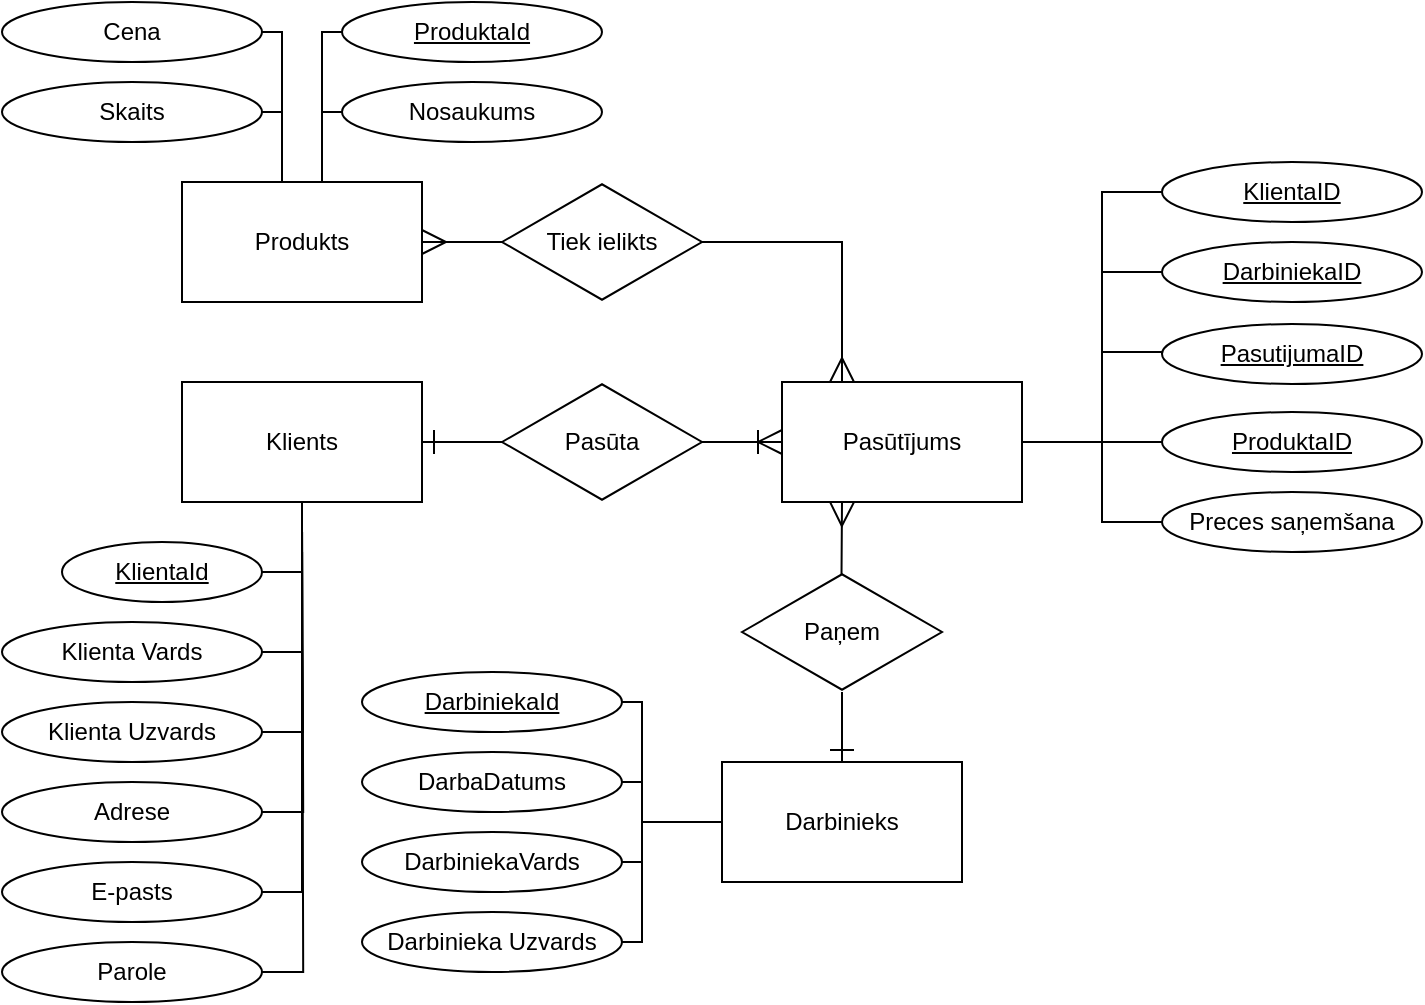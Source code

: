 <mxfile version="20.6.0" type="github">
  <diagram id="C5RBs43oDa-KdzZeNtuy" name="Page-1">
    <mxGraphModel dx="1038" dy="543" grid="1" gridSize="10" guides="1" tooltips="1" connect="1" arrows="1" fold="1" page="1" pageScale="1" pageWidth="827" pageHeight="1169" math="0" shadow="0">
      <root>
        <mxCell id="WIyWlLk6GJQsqaUBKTNV-0" />
        <mxCell id="WIyWlLk6GJQsqaUBKTNV-1" parent="WIyWlLk6GJQsqaUBKTNV-0" />
        <mxCell id="M2eFU0b9O7g4tf3ZistW-39" style="edgeStyle=orthogonalEdgeStyle;rounded=0;orthogonalLoop=1;jettySize=auto;html=1;endArrow=none;endFill=0;startArrow=ERone;startFill=0;startSize=10;" parent="WIyWlLk6GJQsqaUBKTNV-1" source="M2eFU0b9O7g4tf3ZistW-18" target="M2eFU0b9O7g4tf3ZistW-20" edge="1">
          <mxGeometry relative="1" as="geometry" />
        </mxCell>
        <mxCell id="M2eFU0b9O7g4tf3ZistW-18" value="Klients" style="rounded=0;whiteSpace=wrap;html=1;" parent="WIyWlLk6GJQsqaUBKTNV-1" vertex="1">
          <mxGeometry x="100" y="370" width="120" height="60" as="geometry" />
        </mxCell>
        <mxCell id="M2eFU0b9O7g4tf3ZistW-36" style="edgeStyle=orthogonalEdgeStyle;rounded=0;orthogonalLoop=1;jettySize=auto;html=1;entryX=0;entryY=0.5;entryDx=0;entryDy=0;endArrow=ERoneToMany;endFill=0;endSize=10;" parent="WIyWlLk6GJQsqaUBKTNV-1" source="M2eFU0b9O7g4tf3ZistW-20" target="M2eFU0b9O7g4tf3ZistW-23" edge="1">
          <mxGeometry relative="1" as="geometry" />
        </mxCell>
        <mxCell id="M2eFU0b9O7g4tf3ZistW-20" value="Pasūta" style="html=1;whiteSpace=wrap;aspect=fixed;shape=isoRectangle;" parent="WIyWlLk6GJQsqaUBKTNV-1" vertex="1">
          <mxGeometry x="260" y="370" width="100" height="60" as="geometry" />
        </mxCell>
        <mxCell id="M2eFU0b9O7g4tf3ZistW-23" value="Pasūtījums" style="rounded=0;whiteSpace=wrap;html=1;" parent="WIyWlLk6GJQsqaUBKTNV-1" vertex="1">
          <mxGeometry x="400" y="370" width="120" height="60" as="geometry" />
        </mxCell>
        <mxCell id="M2eFU0b9O7g4tf3ZistW-29" style="edgeStyle=orthogonalEdgeStyle;rounded=0;orthogonalLoop=1;jettySize=auto;html=1;entryX=0.5;entryY=1;entryDx=0;entryDy=0;endArrow=none;endFill=0;" parent="WIyWlLk6GJQsqaUBKTNV-1" source="M2eFU0b9O7g4tf3ZistW-24" target="M2eFU0b9O7g4tf3ZistW-18" edge="1">
          <mxGeometry relative="1" as="geometry">
            <Array as="points">
              <mxPoint x="160" y="465" />
            </Array>
          </mxGeometry>
        </mxCell>
        <mxCell id="M2eFU0b9O7g4tf3ZistW-24" value="&lt;u&gt;KlientaId&lt;/u&gt;" style="strokeWidth=1;html=1;shape=mxgraph.flowchart.start_1;whiteSpace=wrap;" parent="WIyWlLk6GJQsqaUBKTNV-1" vertex="1">
          <mxGeometry x="40" y="450" width="100" height="30" as="geometry" />
        </mxCell>
        <mxCell id="M2eFU0b9O7g4tf3ZistW-32" style="edgeStyle=orthogonalEdgeStyle;rounded=0;orthogonalLoop=1;jettySize=auto;html=1;entryX=0.5;entryY=1;entryDx=0;entryDy=0;endArrow=none;endFill=0;" parent="WIyWlLk6GJQsqaUBKTNV-1" target="M2eFU0b9O7g4tf3ZistW-18" edge="1">
          <mxGeometry relative="1" as="geometry">
            <mxPoint x="140" y="505" as="sourcePoint" />
            <Array as="points">
              <mxPoint x="160" y="505" />
            </Array>
          </mxGeometry>
        </mxCell>
        <mxCell id="M2eFU0b9O7g4tf3ZistW-33" value="Klienta Vards" style="strokeWidth=1;html=1;shape=mxgraph.flowchart.start_1;whiteSpace=wrap;" parent="WIyWlLk6GJQsqaUBKTNV-1" vertex="1">
          <mxGeometry x="10" y="490" width="130" height="30" as="geometry" />
        </mxCell>
        <mxCell id="zRcHhMCQFuEow_o__520-2" style="edgeStyle=orthogonalEdgeStyle;rounded=0;orthogonalLoop=1;jettySize=auto;html=1;endArrow=none;endFill=0;" parent="WIyWlLk6GJQsqaUBKTNV-1" source="zRcHhMCQFuEow_o__520-0" edge="1">
          <mxGeometry relative="1" as="geometry">
            <mxPoint x="160" y="500" as="targetPoint" />
          </mxGeometry>
        </mxCell>
        <mxCell id="zRcHhMCQFuEow_o__520-0" value="Klienta Uzvards" style="strokeWidth=1;html=1;shape=mxgraph.flowchart.start_1;whiteSpace=wrap;" parent="WIyWlLk6GJQsqaUBKTNV-1" vertex="1">
          <mxGeometry x="10" y="530" width="130" height="30" as="geometry" />
        </mxCell>
        <mxCell id="zRcHhMCQFuEow_o__520-5" style="edgeStyle=orthogonalEdgeStyle;rounded=0;orthogonalLoop=1;jettySize=auto;html=1;endArrow=none;endFill=0;" parent="WIyWlLk6GJQsqaUBKTNV-1" source="zRcHhMCQFuEow_o__520-3" edge="1">
          <mxGeometry relative="1" as="geometry">
            <mxPoint x="160.059" y="445" as="targetPoint" />
          </mxGeometry>
        </mxCell>
        <mxCell id="zRcHhMCQFuEow_o__520-3" value="Adrese" style="strokeWidth=1;html=1;shape=mxgraph.flowchart.start_1;whiteSpace=wrap;" parent="WIyWlLk6GJQsqaUBKTNV-1" vertex="1">
          <mxGeometry x="10" y="570" width="130" height="30" as="geometry" />
        </mxCell>
        <mxCell id="zRcHhMCQFuEow_o__520-8" style="edgeStyle=orthogonalEdgeStyle;rounded=0;orthogonalLoop=1;jettySize=auto;html=1;entryX=0.5;entryY=1;entryDx=0;entryDy=0;endArrow=none;endFill=0;" parent="WIyWlLk6GJQsqaUBKTNV-1" source="zRcHhMCQFuEow_o__520-6" target="M2eFU0b9O7g4tf3ZistW-18" edge="1">
          <mxGeometry relative="1" as="geometry">
            <Array as="points">
              <mxPoint x="160" y="625" />
            </Array>
          </mxGeometry>
        </mxCell>
        <mxCell id="zRcHhMCQFuEow_o__520-6" value="E-pasts" style="strokeWidth=1;html=1;shape=mxgraph.flowchart.start_1;whiteSpace=wrap;" parent="WIyWlLk6GJQsqaUBKTNV-1" vertex="1">
          <mxGeometry x="10" y="610" width="130" height="30" as="geometry" />
        </mxCell>
        <mxCell id="zRcHhMCQFuEow_o__520-10" style="edgeStyle=orthogonalEdgeStyle;rounded=0;orthogonalLoop=1;jettySize=auto;html=1;endArrow=none;endFill=0;" parent="WIyWlLk6GJQsqaUBKTNV-1" source="zRcHhMCQFuEow_o__520-7" edge="1">
          <mxGeometry relative="1" as="geometry">
            <mxPoint x="160.059" y="455" as="targetPoint" />
          </mxGeometry>
        </mxCell>
        <mxCell id="zRcHhMCQFuEow_o__520-7" value="Parole" style="strokeWidth=1;html=1;shape=mxgraph.flowchart.start_1;whiteSpace=wrap;" parent="WIyWlLk6GJQsqaUBKTNV-1" vertex="1">
          <mxGeometry x="10" y="650" width="130" height="30" as="geometry" />
        </mxCell>
        <mxCell id="zRcHhMCQFuEow_o__520-12" style="edgeStyle=orthogonalEdgeStyle;rounded=0;orthogonalLoop=1;jettySize=auto;html=1;entryX=1;entryY=0.5;entryDx=0;entryDy=0;endArrow=none;endFill=0;" parent="WIyWlLk6GJQsqaUBKTNV-1" source="zRcHhMCQFuEow_o__520-11" target="M2eFU0b9O7g4tf3ZistW-23" edge="1">
          <mxGeometry relative="1" as="geometry" />
        </mxCell>
        <mxCell id="zRcHhMCQFuEow_o__520-17" style="edgeStyle=orthogonalEdgeStyle;rounded=0;orthogonalLoop=1;jettySize=auto;html=1;exitX=0;exitY=0.5;exitDx=0;exitDy=0;exitPerimeter=0;endArrow=none;endFill=0;" parent="WIyWlLk6GJQsqaUBKTNV-1" source="zRcHhMCQFuEow_o__520-13" edge="1">
          <mxGeometry relative="1" as="geometry">
            <mxPoint x="540" y="400" as="targetPoint" />
            <Array as="points">
              <mxPoint x="560" y="315" />
              <mxPoint x="560" y="400" />
            </Array>
          </mxGeometry>
        </mxCell>
        <mxCell id="zRcHhMCQFuEow_o__520-13" value="&lt;u&gt;DarbiniekaID&lt;/u&gt;" style="strokeWidth=1;html=1;shape=mxgraph.flowchart.start_1;whiteSpace=wrap;" parent="WIyWlLk6GJQsqaUBKTNV-1" vertex="1">
          <mxGeometry x="590" y="300" width="130" height="30" as="geometry" />
        </mxCell>
        <mxCell id="zRcHhMCQFuEow_o__520-22" style="edgeStyle=orthogonalEdgeStyle;rounded=0;orthogonalLoop=1;jettySize=auto;html=1;exitX=0;exitY=0.5;exitDx=0;exitDy=0;exitPerimeter=0;endArrow=none;endFill=0;entryX=1;entryY=0.5;entryDx=0;entryDy=0;" parent="WIyWlLk6GJQsqaUBKTNV-1" source="zRcHhMCQFuEow_o__520-20" edge="1" target="M2eFU0b9O7g4tf3ZistW-23">
          <mxGeometry relative="1" as="geometry">
            <mxPoint x="540.059" y="445" as="targetPoint" />
            <Array as="points">
              <mxPoint x="590" y="440" />
              <mxPoint x="560" y="440" />
              <mxPoint x="560" y="400" />
            </Array>
          </mxGeometry>
        </mxCell>
        <mxCell id="zRcHhMCQFuEow_o__520-20" value="Preces saņemšana" style="strokeWidth=1;html=1;shape=mxgraph.flowchart.start_1;whiteSpace=wrap;" parent="WIyWlLk6GJQsqaUBKTNV-1" vertex="1">
          <mxGeometry x="590" y="425" width="130" height="30" as="geometry" />
        </mxCell>
        <mxCell id="zRcHhMCQFuEow_o__520-25" style="edgeStyle=orthogonalEdgeStyle;rounded=0;orthogonalLoop=1;jettySize=auto;html=1;endArrow=none;endFill=0;exitX=0;exitY=0.5;exitDx=0;exitDy=0;exitPerimeter=0;entryX=1;entryY=0.5;entryDx=0;entryDy=0;" parent="WIyWlLk6GJQsqaUBKTNV-1" edge="1">
          <mxGeometry relative="1" as="geometry">
            <mxPoint x="520" y="400" as="targetPoint" />
            <Array as="points">
              <mxPoint x="590" y="355" />
              <mxPoint x="560" y="355" />
              <mxPoint x="560" y="400" />
            </Array>
            <mxPoint x="590" y="356" as="sourcePoint" />
          </mxGeometry>
        </mxCell>
        <mxCell id="zRcHhMCQFuEow_o__520-23" value="&lt;u&gt;PasutijumaID&lt;/u&gt;" style="strokeWidth=1;html=1;shape=mxgraph.flowchart.start_1;whiteSpace=wrap;" parent="WIyWlLk6GJQsqaUBKTNV-1" vertex="1">
          <mxGeometry x="590" y="341" width="130" height="30" as="geometry" />
        </mxCell>
        <mxCell id="zRcHhMCQFuEow_o__520-28" value="Produkts" style="rounded=0;whiteSpace=wrap;html=1;" parent="WIyWlLk6GJQsqaUBKTNV-1" vertex="1">
          <mxGeometry x="100" y="270" width="120" height="60" as="geometry" />
        </mxCell>
        <mxCell id="zRcHhMCQFuEow_o__520-29" value="Darbinieks" style="rounded=0;whiteSpace=wrap;html=1;" parent="WIyWlLk6GJQsqaUBKTNV-1" vertex="1">
          <mxGeometry x="370" y="560" width="120" height="60" as="geometry" />
        </mxCell>
        <mxCell id="zRcHhMCQFuEow_o__520-36" style="edgeStyle=orthogonalEdgeStyle;rounded=0;orthogonalLoop=1;jettySize=auto;html=1;entryX=0;entryY=0.5;entryDx=0;entryDy=0;endArrow=none;endFill=0;exitX=1;exitY=0.5;exitDx=0;exitDy=0;exitPerimeter=0;" parent="WIyWlLk6GJQsqaUBKTNV-1" source="zRcHhMCQFuEow_o__520-30" target="zRcHhMCQFuEow_o__520-29" edge="1">
          <mxGeometry relative="1" as="geometry">
            <Array as="points">
              <mxPoint x="330" y="530" />
              <mxPoint x="330" y="590" />
            </Array>
            <mxPoint x="320" y="650" as="targetPoint" />
          </mxGeometry>
        </mxCell>
        <mxCell id="zRcHhMCQFuEow_o__520-30" value="&lt;u&gt;DarbiniekaId&lt;span style=&quot;color: rgba(0, 0, 0, 0); font-family: monospace; font-size: 0px; text-align: start;&quot;&gt;%3CmxGraphModel%3E%3Croot%3E%3CmxCell%20id%3D%220%22%2F%3E%3CmxCell%20id%3D%221%22%20parent%3D%220%22%2F%3E%3CmxCell%20id%3D%222%22%20value%3D%22Skaits%22%20style%3D%22strokeWidth%3D1%3Bhtml%3D1%3Bshape%3Dmxgraph.flowchart.start_1%3BwhiteSpace%3Dwrap%3B%22%20vertex%3D%221%22%20parent%3D%221%22%3E%3CmxGeometry%20x%3D%22560%22%20y%3D%22530%22%20width%3D%22130%22%20height%3D%2230%22%20as%3D%22geometry%22%2F%3E%3C%2FmxCell%3E%3C%2Froot%3E%3C%2FmxGraphModel%3E&lt;/span&gt;&lt;span style=&quot;color: rgba(0, 0, 0, 0); font-family: monospace; font-size: 0px; text-align: start;&quot;&gt;%3CmxGraphModel%3E%3Croot%3E%3CmxCell%20id%3D%220%22%2F%3E%3CmxCell%20id%3D%221%22%20parent%3D%220%22%2F%3E%3CmxCell%20id%3D%222%22%20value%3D%22Skaits%22%20style%3D%22strokeWidth%3D1%3Bhtml%3D1%3Bshape%3Dmxgraph.flowchart.start_1%3BwhiteSpace%3Dwrap%3B%22%20vertex%3D%221%22%20parent%3D%221%22%3E%3CmxGeometry%20x%3D%22560%22%20y%3D%22530%22%20width%3D%22130%22%20height%3D%2230%22%20as%3D%22geometry%22%2F%3E%3C%2FmxCell%3E%3C%2Froot%3E%3C%2FmxGraphModel%3E&lt;/span&gt;&lt;/u&gt;" style="strokeWidth=1;html=1;shape=mxgraph.flowchart.start_1;whiteSpace=wrap;" parent="WIyWlLk6GJQsqaUBKTNV-1" vertex="1">
          <mxGeometry x="190" y="515" width="130" height="30" as="geometry" />
        </mxCell>
        <mxCell id="zRcHhMCQFuEow_o__520-37" style="edgeStyle=orthogonalEdgeStyle;rounded=0;orthogonalLoop=1;jettySize=auto;html=1;entryX=0;entryY=0.5;entryDx=0;entryDy=0;endArrow=none;endFill=0;exitX=1;exitY=0.5;exitDx=0;exitDy=0;exitPerimeter=0;" parent="WIyWlLk6GJQsqaUBKTNV-1" source="zRcHhMCQFuEow_o__520-33" target="zRcHhMCQFuEow_o__520-29" edge="1">
          <mxGeometry relative="1" as="geometry">
            <Array as="points">
              <mxPoint x="330" y="570" />
              <mxPoint x="330" y="590" />
            </Array>
            <mxPoint x="320" y="650" as="targetPoint" />
          </mxGeometry>
        </mxCell>
        <mxCell id="zRcHhMCQFuEow_o__520-33" value="DarbaDatums" style="strokeWidth=1;html=1;shape=mxgraph.flowchart.start_1;whiteSpace=wrap;" parent="WIyWlLk6GJQsqaUBKTNV-1" vertex="1">
          <mxGeometry x="190" y="555" width="130" height="30" as="geometry" />
        </mxCell>
        <mxCell id="zRcHhMCQFuEow_o__520-38" style="edgeStyle=orthogonalEdgeStyle;rounded=0;orthogonalLoop=1;jettySize=auto;html=1;entryX=0;entryY=0.5;entryDx=0;entryDy=0;endArrow=none;endFill=0;exitX=1;exitY=0.5;exitDx=0;exitDy=0;exitPerimeter=0;" parent="WIyWlLk6GJQsqaUBKTNV-1" source="zRcHhMCQFuEow_o__520-34" target="zRcHhMCQFuEow_o__520-29" edge="1">
          <mxGeometry relative="1" as="geometry">
            <Array as="points">
              <mxPoint x="330" y="610" />
              <mxPoint x="330" y="590" />
            </Array>
            <mxPoint x="320" y="650" as="targetPoint" />
          </mxGeometry>
        </mxCell>
        <mxCell id="zRcHhMCQFuEow_o__520-34" value="DarbiniekaVards" style="strokeWidth=1;html=1;shape=mxgraph.flowchart.start_1;whiteSpace=wrap;" parent="WIyWlLk6GJQsqaUBKTNV-1" vertex="1">
          <mxGeometry x="190" y="595" width="130" height="30" as="geometry" />
        </mxCell>
        <mxCell id="zRcHhMCQFuEow_o__520-41" style="edgeStyle=orthogonalEdgeStyle;rounded=0;orthogonalLoop=1;jettySize=auto;html=1;entryX=0;entryY=0.5;entryDx=0;entryDy=0;endArrow=none;endFill=0;exitX=1;exitY=0.5;exitDx=0;exitDy=0;exitPerimeter=0;" parent="WIyWlLk6GJQsqaUBKTNV-1" source="zRcHhMCQFuEow_o__520-35" target="zRcHhMCQFuEow_o__520-29" edge="1">
          <mxGeometry relative="1" as="geometry">
            <Array as="points">
              <mxPoint x="330" y="650" />
              <mxPoint x="330" y="590" />
            </Array>
            <mxPoint x="320" y="650" as="targetPoint" />
          </mxGeometry>
        </mxCell>
        <mxCell id="zRcHhMCQFuEow_o__520-35" value="Darbinieka Uzvards" style="strokeWidth=1;html=1;shape=mxgraph.flowchart.start_1;whiteSpace=wrap;" parent="WIyWlLk6GJQsqaUBKTNV-1" vertex="1">
          <mxGeometry x="190" y="635" width="130" height="30" as="geometry" />
        </mxCell>
        <mxCell id="IveiV74Wy5sNNKuKuSBl-13" style="edgeStyle=orthogonalEdgeStyle;rounded=0;jumpSize=6;orthogonalLoop=1;jettySize=auto;html=1;exitX=0;exitY=0.5;exitDx=0;exitDy=0;exitPerimeter=0;entryX=0.5;entryY=0;entryDx=0;entryDy=0;startArrow=none;startFill=0;endArrow=none;endFill=0;startSize=6;endSize=10;" edge="1" parent="WIyWlLk6GJQsqaUBKTNV-1" source="zRcHhMCQFuEow_o__520-42" target="zRcHhMCQFuEow_o__520-28">
          <mxGeometry relative="1" as="geometry">
            <Array as="points">
              <mxPoint x="170" y="195" />
              <mxPoint x="170" y="270" />
            </Array>
          </mxGeometry>
        </mxCell>
        <mxCell id="zRcHhMCQFuEow_o__520-42" value="&lt;u&gt;ProduktaId&lt;/u&gt;" style="strokeWidth=1;html=1;shape=mxgraph.flowchart.start_1;whiteSpace=wrap;" parent="WIyWlLk6GJQsqaUBKTNV-1" vertex="1">
          <mxGeometry x="180" y="180" width="130" height="30" as="geometry" />
        </mxCell>
        <mxCell id="IveiV74Wy5sNNKuKuSBl-9" style="edgeStyle=orthogonalEdgeStyle;rounded=0;jumpSize=6;orthogonalLoop=1;jettySize=auto;html=1;exitX=0;exitY=0.5;exitDx=0;exitDy=0;exitPerimeter=0;entryX=0.5;entryY=0;entryDx=0;entryDy=0;startArrow=none;startFill=0;endArrow=none;endFill=0;startSize=6;endSize=10;" edge="1" parent="WIyWlLk6GJQsqaUBKTNV-1" source="zRcHhMCQFuEow_o__520-45" target="zRcHhMCQFuEow_o__520-28">
          <mxGeometry relative="1" as="geometry">
            <Array as="points">
              <mxPoint x="170" y="235" />
              <mxPoint x="170" y="270" />
            </Array>
          </mxGeometry>
        </mxCell>
        <mxCell id="zRcHhMCQFuEow_o__520-45" value="Nosaukums" style="strokeWidth=1;html=1;shape=mxgraph.flowchart.start_1;whiteSpace=wrap;" parent="WIyWlLk6GJQsqaUBKTNV-1" vertex="1">
          <mxGeometry x="180" y="220" width="130" height="30" as="geometry" />
        </mxCell>
        <mxCell id="IveiV74Wy5sNNKuKuSBl-12" style="edgeStyle=orthogonalEdgeStyle;rounded=0;jumpSize=6;orthogonalLoop=1;jettySize=auto;html=1;exitX=1;exitY=0.5;exitDx=0;exitDy=0;exitPerimeter=0;entryX=0.5;entryY=0;entryDx=0;entryDy=0;startArrow=none;startFill=0;endArrow=none;endFill=0;startSize=6;endSize=10;" edge="1" parent="WIyWlLk6GJQsqaUBKTNV-1" source="zRcHhMCQFuEow_o__520-46" target="zRcHhMCQFuEow_o__520-28">
          <mxGeometry relative="1" as="geometry">
            <Array as="points">
              <mxPoint x="150" y="195" />
              <mxPoint x="150" y="270" />
            </Array>
          </mxGeometry>
        </mxCell>
        <mxCell id="zRcHhMCQFuEow_o__520-46" value="Cena" style="strokeWidth=1;html=1;shape=mxgraph.flowchart.start_1;whiteSpace=wrap;" parent="WIyWlLk6GJQsqaUBKTNV-1" vertex="1">
          <mxGeometry x="10" y="180" width="130" height="30" as="geometry" />
        </mxCell>
        <mxCell id="zRcHhMCQFuEow_o__520-11" value="&lt;u&gt;ProduktaID&lt;/u&gt;" style="strokeWidth=1;html=1;shape=mxgraph.flowchart.start_1;whiteSpace=wrap;" parent="WIyWlLk6GJQsqaUBKTNV-1" vertex="1">
          <mxGeometry x="590" y="385" width="130" height="30" as="geometry" />
        </mxCell>
        <mxCell id="IveiV74Wy5sNNKuKuSBl-0" style="edgeStyle=orthogonalEdgeStyle;rounded=0;orthogonalLoop=1;jettySize=auto;html=1;entryX=0.25;entryY=1;entryDx=0;entryDy=0;exitX=0.496;exitY=0.017;exitDx=0;exitDy=0;exitPerimeter=0;endArrow=ERmany;endFill=0;startSize=6;endSize=10;" edge="1" parent="WIyWlLk6GJQsqaUBKTNV-1" source="zRcHhMCQFuEow_o__520-57" target="M2eFU0b9O7g4tf3ZistW-23">
          <mxGeometry relative="1" as="geometry">
            <Array as="points">
              <mxPoint x="430" y="490" />
              <mxPoint x="430" y="490" />
            </Array>
          </mxGeometry>
        </mxCell>
        <mxCell id="IveiV74Wy5sNNKuKuSBl-6" style="edgeStyle=orthogonalEdgeStyle;rounded=0;jumpSize=6;orthogonalLoop=1;jettySize=auto;html=1;entryX=0.5;entryY=0;entryDx=0;entryDy=0;startArrow=none;startFill=0;endArrow=ERone;endFill=0;endSize=10;startSize=6;" edge="1" parent="WIyWlLk6GJQsqaUBKTNV-1" source="zRcHhMCQFuEow_o__520-57" target="zRcHhMCQFuEow_o__520-29">
          <mxGeometry relative="1" as="geometry" />
        </mxCell>
        <mxCell id="zRcHhMCQFuEow_o__520-57" value="Paņem" style="html=1;whiteSpace=wrap;aspect=fixed;shape=isoRectangle;" parent="WIyWlLk6GJQsqaUBKTNV-1" vertex="1">
          <mxGeometry x="380" y="465" width="100" height="60" as="geometry" />
        </mxCell>
        <mxCell id="IveiV74Wy5sNNKuKuSBl-5" style="edgeStyle=orthogonalEdgeStyle;rounded=0;jumpSize=6;orthogonalLoop=1;jettySize=auto;html=1;entryX=0.25;entryY=0;entryDx=0;entryDy=0;startArrow=none;startFill=0;endArrow=ERmany;endFill=0;endSize=10;" edge="1" parent="WIyWlLk6GJQsqaUBKTNV-1" source="zRcHhMCQFuEow_o__520-59" target="M2eFU0b9O7g4tf3ZistW-23">
          <mxGeometry relative="1" as="geometry" />
        </mxCell>
        <mxCell id="IveiV74Wy5sNNKuKuSBl-7" style="edgeStyle=orthogonalEdgeStyle;rounded=0;jumpSize=6;orthogonalLoop=1;jettySize=auto;html=1;entryX=1;entryY=0.5;entryDx=0;entryDy=0;startArrow=none;startFill=0;endArrow=ERmany;endFill=0;startSize=6;endSize=10;" edge="1" parent="WIyWlLk6GJQsqaUBKTNV-1" source="zRcHhMCQFuEow_o__520-59" target="zRcHhMCQFuEow_o__520-28">
          <mxGeometry relative="1" as="geometry" />
        </mxCell>
        <mxCell id="zRcHhMCQFuEow_o__520-59" value="Tiek ielikts" style="html=1;whiteSpace=wrap;aspect=fixed;shape=isoRectangle;" parent="WIyWlLk6GJQsqaUBKTNV-1" vertex="1">
          <mxGeometry x="260" y="270" width="100" height="60" as="geometry" />
        </mxCell>
        <mxCell id="IveiV74Wy5sNNKuKuSBl-3" style="edgeStyle=orthogonalEdgeStyle;rounded=0;jumpSize=6;orthogonalLoop=1;jettySize=auto;html=1;exitX=0;exitY=0.5;exitDx=0;exitDy=0;exitPerimeter=0;entryX=1;entryY=0.5;entryDx=0;entryDy=0;startArrow=none;startFill=0;endArrow=none;endFill=0;endSize=10;" edge="1" parent="WIyWlLk6GJQsqaUBKTNV-1" source="IveiV74Wy5sNNKuKuSBl-1" target="M2eFU0b9O7g4tf3ZistW-23">
          <mxGeometry relative="1" as="geometry">
            <Array as="points">
              <mxPoint x="560" y="275" />
              <mxPoint x="560" y="400" />
            </Array>
          </mxGeometry>
        </mxCell>
        <mxCell id="IveiV74Wy5sNNKuKuSBl-1" value="&lt;u&gt;KlientaID&lt;/u&gt;" style="strokeWidth=1;html=1;shape=mxgraph.flowchart.start_1;whiteSpace=wrap;" vertex="1" parent="WIyWlLk6GJQsqaUBKTNV-1">
          <mxGeometry x="590" y="260" width="130" height="30" as="geometry" />
        </mxCell>
        <mxCell id="IveiV74Wy5sNNKuKuSBl-8" style="edgeStyle=orthogonalEdgeStyle;rounded=0;jumpSize=6;orthogonalLoop=1;jettySize=auto;html=1;exitX=1;exitY=0.5;exitDx=0;exitDy=0;exitPerimeter=0;entryX=0.5;entryY=0;entryDx=0;entryDy=0;startArrow=none;startFill=0;endArrow=none;endFill=0;startSize=6;endSize=10;" edge="1" parent="WIyWlLk6GJQsqaUBKTNV-1" source="IveiV74Wy5sNNKuKuSBl-4" target="zRcHhMCQFuEow_o__520-28">
          <mxGeometry relative="1" as="geometry">
            <Array as="points">
              <mxPoint x="150" y="235" />
              <mxPoint x="150" y="270" />
            </Array>
          </mxGeometry>
        </mxCell>
        <mxCell id="IveiV74Wy5sNNKuKuSBl-4" value="Skaits" style="strokeWidth=1;html=1;shape=mxgraph.flowchart.start_1;whiteSpace=wrap;" vertex="1" parent="WIyWlLk6GJQsqaUBKTNV-1">
          <mxGeometry x="10" y="220" width="130" height="30" as="geometry" />
        </mxCell>
      </root>
    </mxGraphModel>
  </diagram>
</mxfile>
